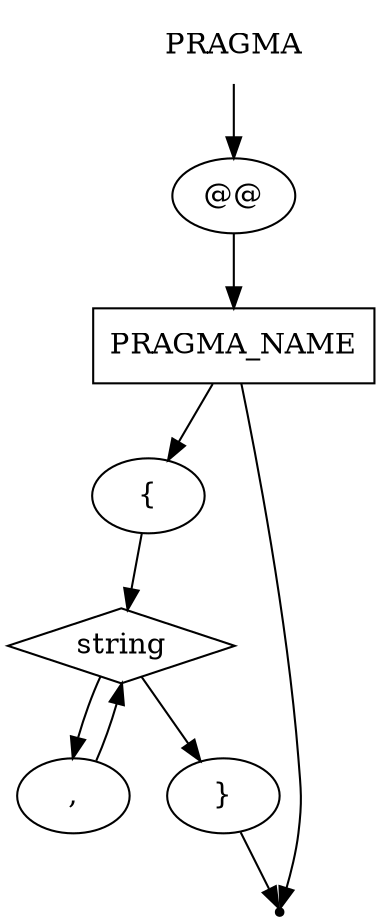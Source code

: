 digraph PRAGMA {
    start [label=PRAGMA shape=plaintext]
    pragma_marker [label="@@" shape=oval]
    pragma_name [label=PRAGMA_NAME shape=box]
    br_open [label="{" shape=oval]
    br_close [label="}" shape=oval]
    comma [label="," shape=oval]
    term_string [label=string shape=diamond]
    end [label="" shape=point]
    start -> pragma_marker
    pragma_marker -> pragma_name
    pragma_name -> br_open
    pragma_name -> end
    br_open -> term_string
    term_string -> comma
    term_string -> br_close
    comma -> term_string
    br_close -> end
}